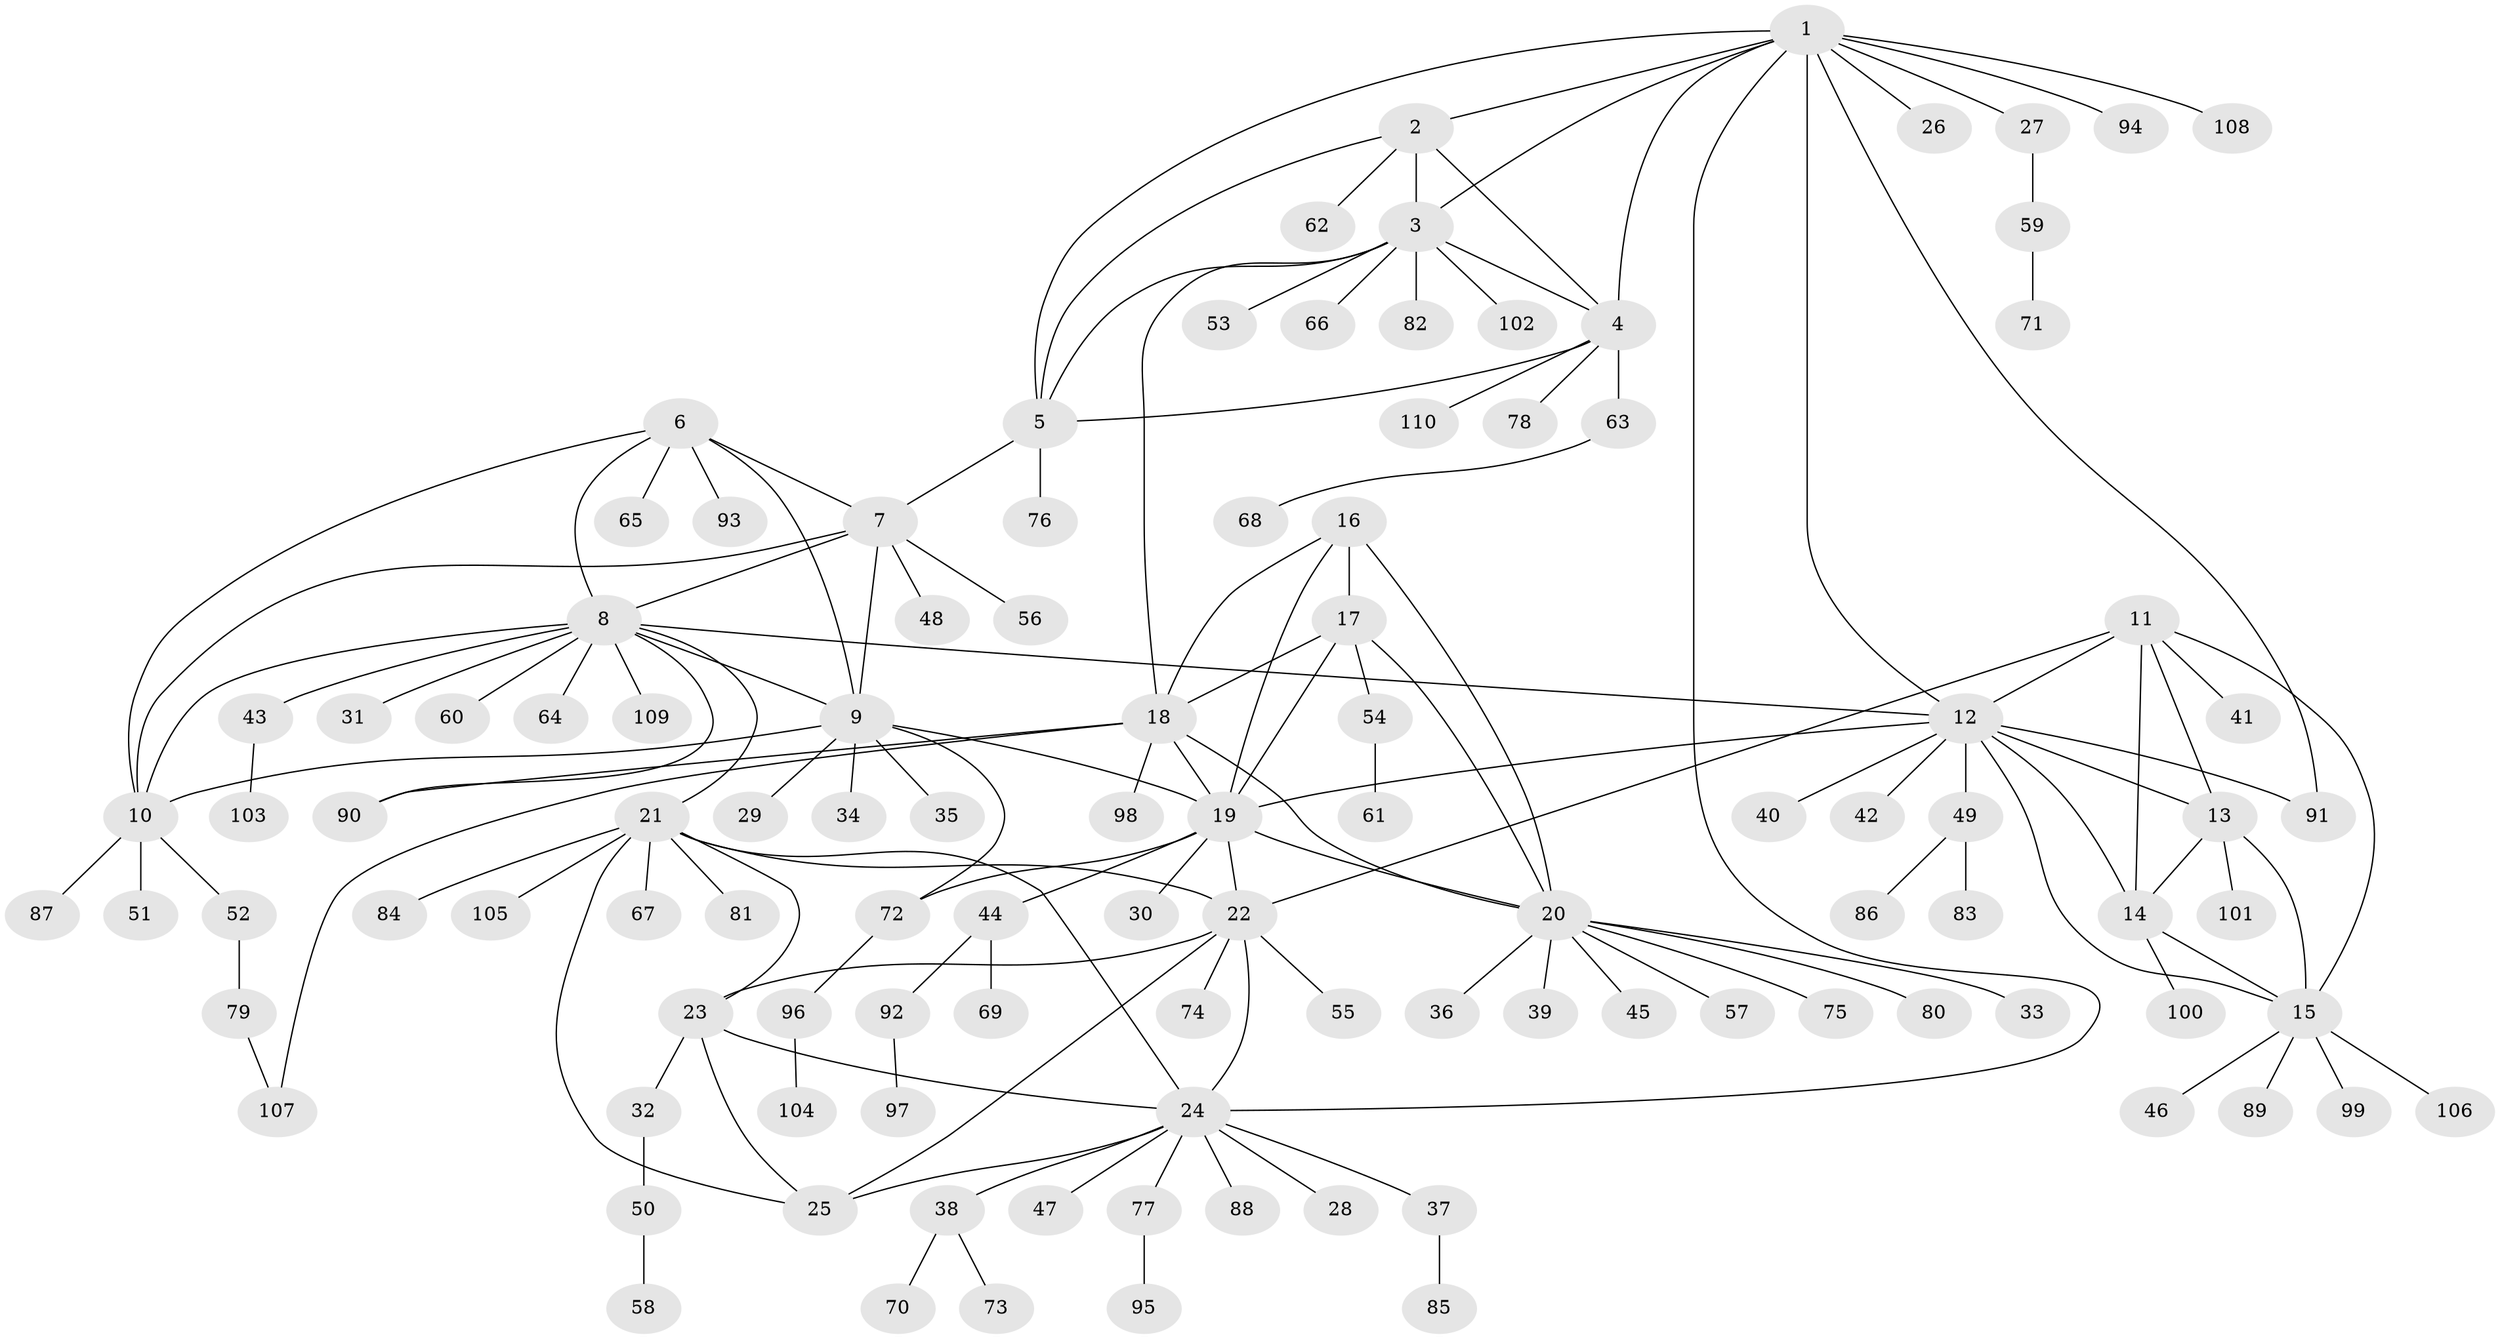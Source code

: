 // coarse degree distribution, {18: 0.023809523809523808, 3: 0.03571428571428571, 11: 0.023809523809523808, 4: 0.07142857142857142, 9: 0.011904761904761904, 7: 0.047619047619047616, 8: 0.011904761904761904, 5: 0.011904761904761904, 10: 0.011904761904761904, 1: 0.6547619047619048, 2: 0.09523809523809523}
// Generated by graph-tools (version 1.1) at 2025/42/03/06/25 10:42:09]
// undirected, 110 vertices, 149 edges
graph export_dot {
graph [start="1"]
  node [color=gray90,style=filled];
  1;
  2;
  3;
  4;
  5;
  6;
  7;
  8;
  9;
  10;
  11;
  12;
  13;
  14;
  15;
  16;
  17;
  18;
  19;
  20;
  21;
  22;
  23;
  24;
  25;
  26;
  27;
  28;
  29;
  30;
  31;
  32;
  33;
  34;
  35;
  36;
  37;
  38;
  39;
  40;
  41;
  42;
  43;
  44;
  45;
  46;
  47;
  48;
  49;
  50;
  51;
  52;
  53;
  54;
  55;
  56;
  57;
  58;
  59;
  60;
  61;
  62;
  63;
  64;
  65;
  66;
  67;
  68;
  69;
  70;
  71;
  72;
  73;
  74;
  75;
  76;
  77;
  78;
  79;
  80;
  81;
  82;
  83;
  84;
  85;
  86;
  87;
  88;
  89;
  90;
  91;
  92;
  93;
  94;
  95;
  96;
  97;
  98;
  99;
  100;
  101;
  102;
  103;
  104;
  105;
  106;
  107;
  108;
  109;
  110;
  1 -- 2;
  1 -- 3;
  1 -- 4;
  1 -- 5;
  1 -- 12;
  1 -- 24;
  1 -- 26;
  1 -- 27;
  1 -- 91;
  1 -- 94;
  1 -- 108;
  2 -- 3;
  2 -- 4;
  2 -- 5;
  2 -- 62;
  3 -- 4;
  3 -- 5;
  3 -- 18;
  3 -- 53;
  3 -- 66;
  3 -- 82;
  3 -- 102;
  4 -- 5;
  4 -- 63;
  4 -- 78;
  4 -- 110;
  5 -- 7;
  5 -- 76;
  6 -- 7;
  6 -- 8;
  6 -- 9;
  6 -- 10;
  6 -- 65;
  6 -- 93;
  7 -- 8;
  7 -- 9;
  7 -- 10;
  7 -- 48;
  7 -- 56;
  8 -- 9;
  8 -- 10;
  8 -- 12;
  8 -- 21;
  8 -- 31;
  8 -- 43;
  8 -- 60;
  8 -- 64;
  8 -- 90;
  8 -- 109;
  9 -- 10;
  9 -- 19;
  9 -- 29;
  9 -- 34;
  9 -- 35;
  9 -- 72;
  10 -- 51;
  10 -- 52;
  10 -- 87;
  11 -- 12;
  11 -- 13;
  11 -- 14;
  11 -- 15;
  11 -- 22;
  11 -- 41;
  12 -- 13;
  12 -- 14;
  12 -- 15;
  12 -- 19;
  12 -- 40;
  12 -- 42;
  12 -- 49;
  12 -- 91;
  13 -- 14;
  13 -- 15;
  13 -- 101;
  14 -- 15;
  14 -- 100;
  15 -- 46;
  15 -- 89;
  15 -- 99;
  15 -- 106;
  16 -- 17;
  16 -- 18;
  16 -- 19;
  16 -- 20;
  17 -- 18;
  17 -- 19;
  17 -- 20;
  17 -- 54;
  18 -- 19;
  18 -- 20;
  18 -- 90;
  18 -- 98;
  18 -- 107;
  19 -- 20;
  19 -- 22;
  19 -- 30;
  19 -- 44;
  19 -- 72;
  20 -- 33;
  20 -- 36;
  20 -- 39;
  20 -- 45;
  20 -- 57;
  20 -- 75;
  20 -- 80;
  21 -- 22;
  21 -- 23;
  21 -- 24;
  21 -- 25;
  21 -- 67;
  21 -- 81;
  21 -- 84;
  21 -- 105;
  22 -- 23;
  22 -- 24;
  22 -- 25;
  22 -- 55;
  22 -- 74;
  23 -- 24;
  23 -- 25;
  23 -- 32;
  24 -- 25;
  24 -- 28;
  24 -- 37;
  24 -- 38;
  24 -- 47;
  24 -- 77;
  24 -- 88;
  27 -- 59;
  32 -- 50;
  37 -- 85;
  38 -- 70;
  38 -- 73;
  43 -- 103;
  44 -- 69;
  44 -- 92;
  49 -- 83;
  49 -- 86;
  50 -- 58;
  52 -- 79;
  54 -- 61;
  59 -- 71;
  63 -- 68;
  72 -- 96;
  77 -- 95;
  79 -- 107;
  92 -- 97;
  96 -- 104;
}

